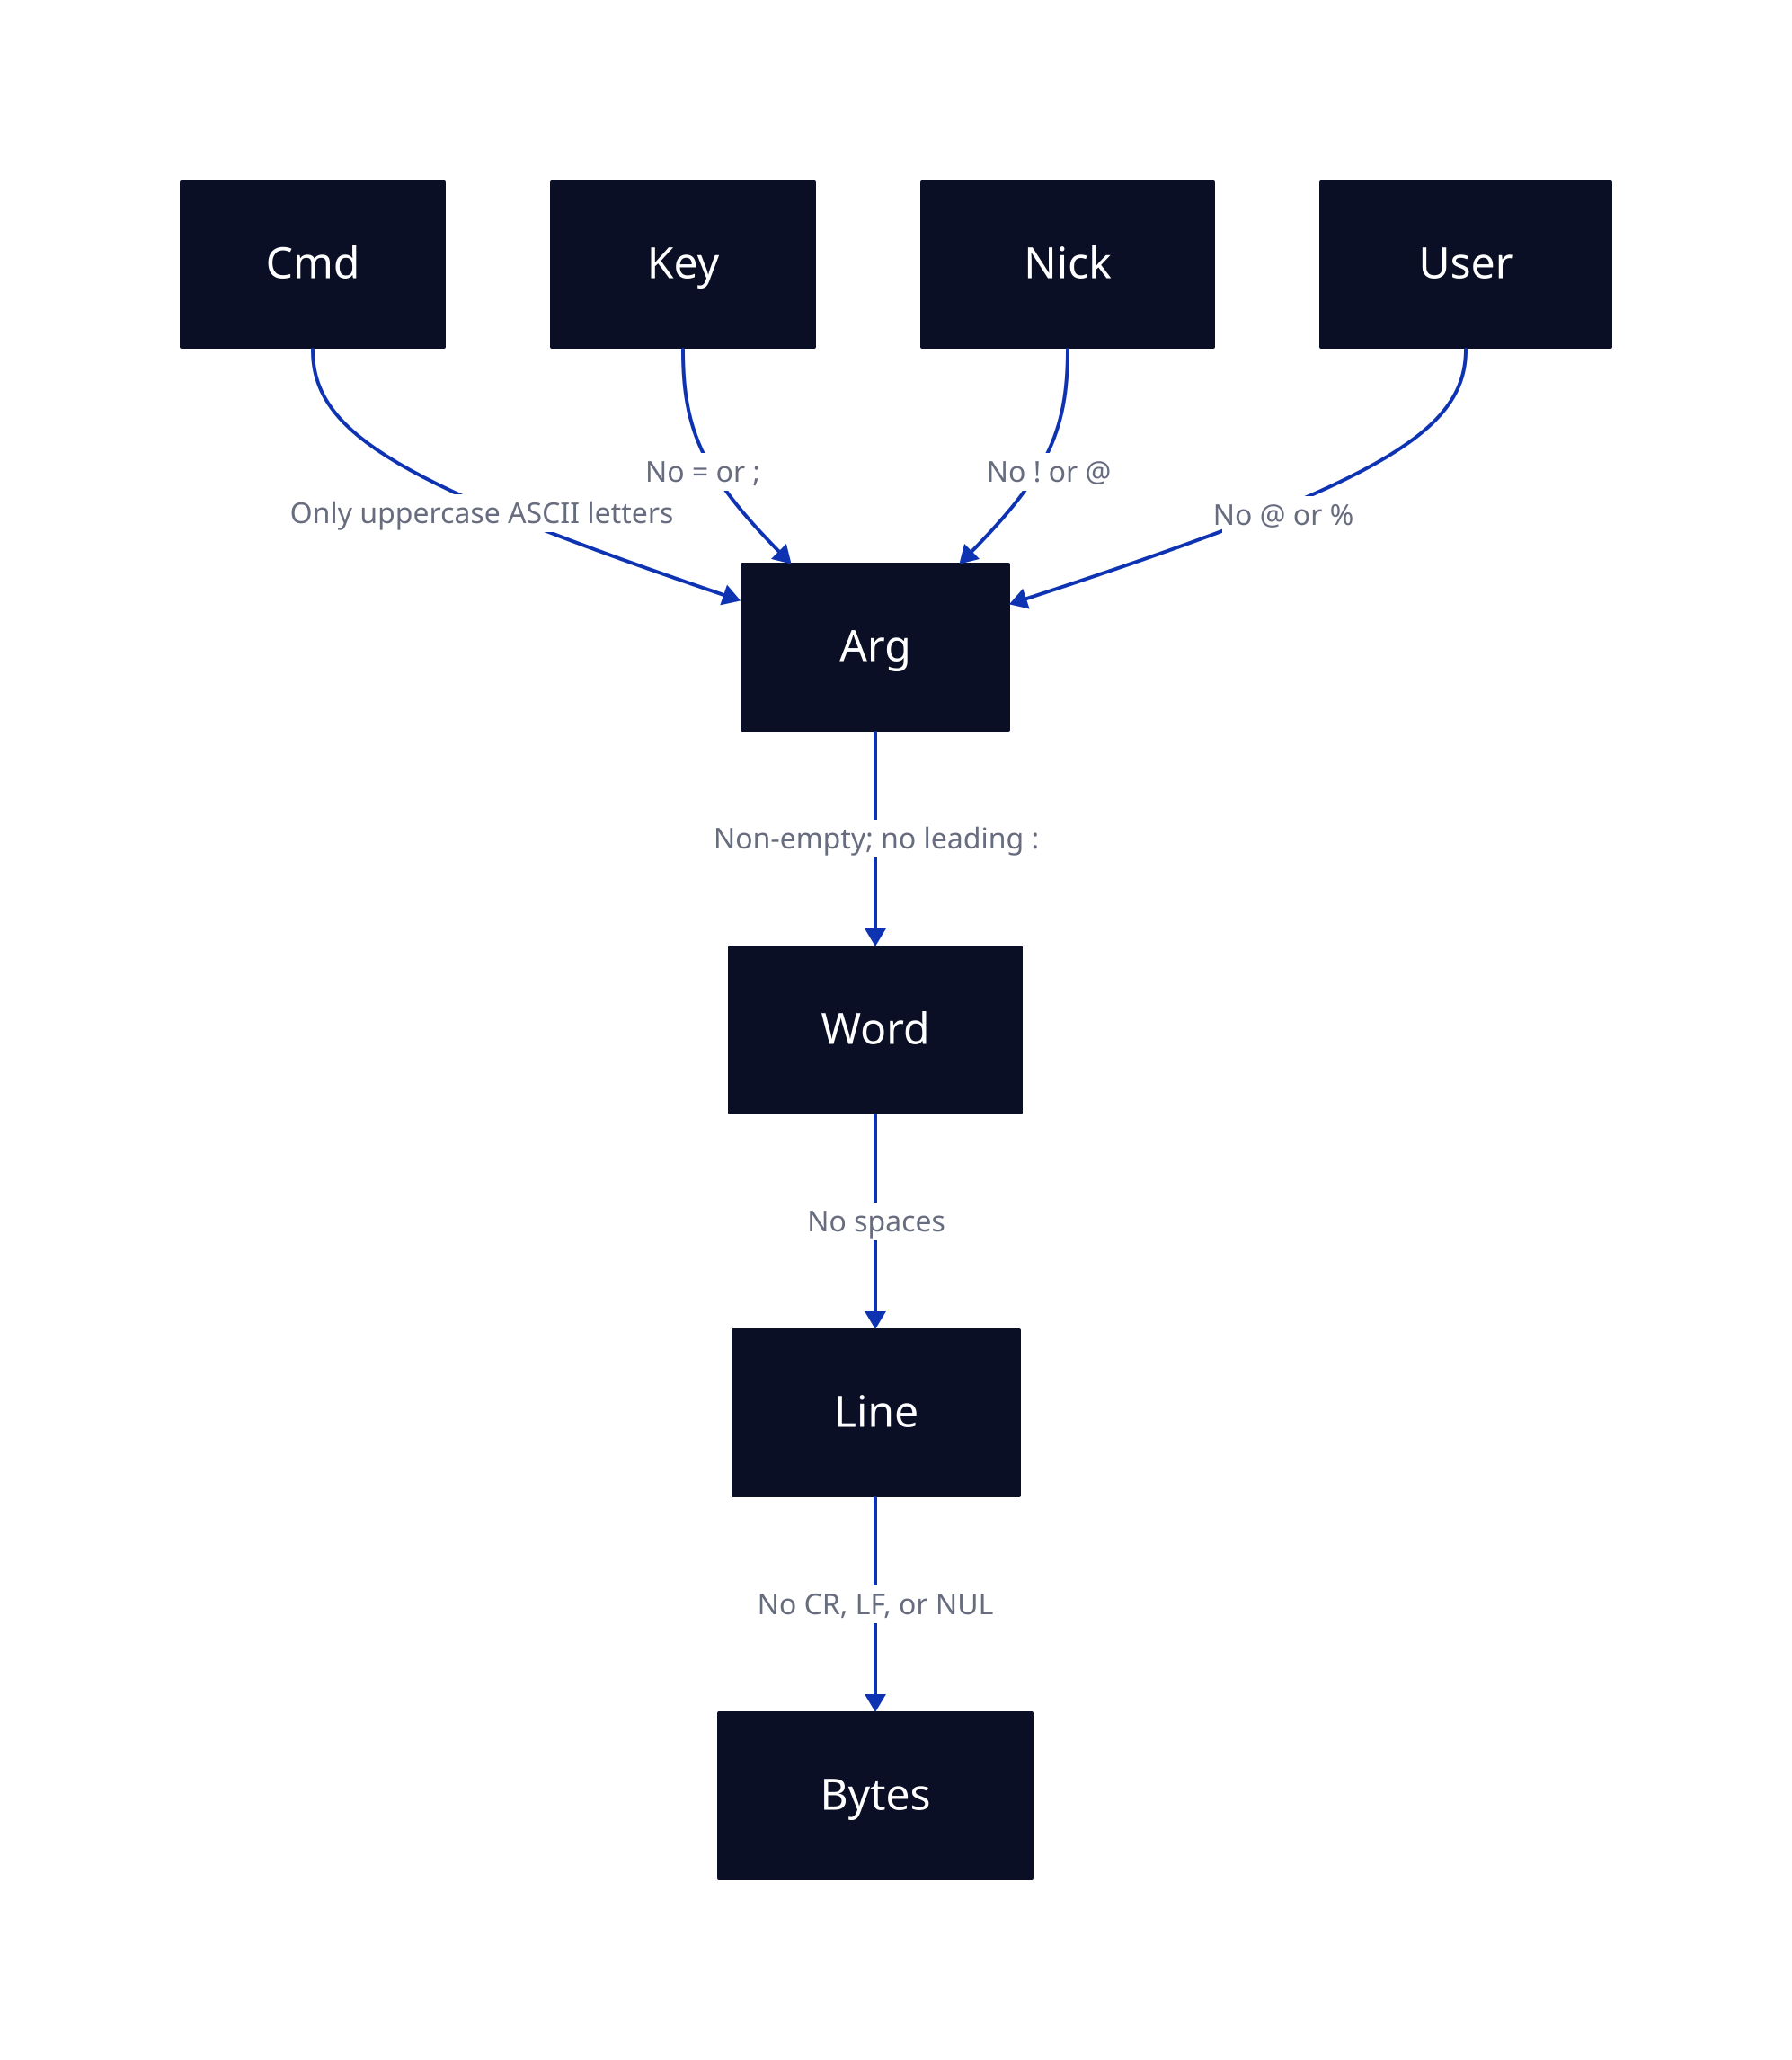 Bytes <- Line: "No CR, LF, or NUL"
Line <- Word: "No spaces"
Word <- Arg: "Non-empty; no leading :"
Arg <- Cmd: "Only uppercase ASCII letters"
Arg <- Key: "No = or ;"
Arg <- Nick: "No ! or @"
Arg <- User: "No @ or %"

Bytes.shape: class
Line.shape: class 
Word.shape: class 
Arg.shape: class 
Nick.shape: class 
User.shape: class 
Cmd.shape: class 
Key.shape: class
